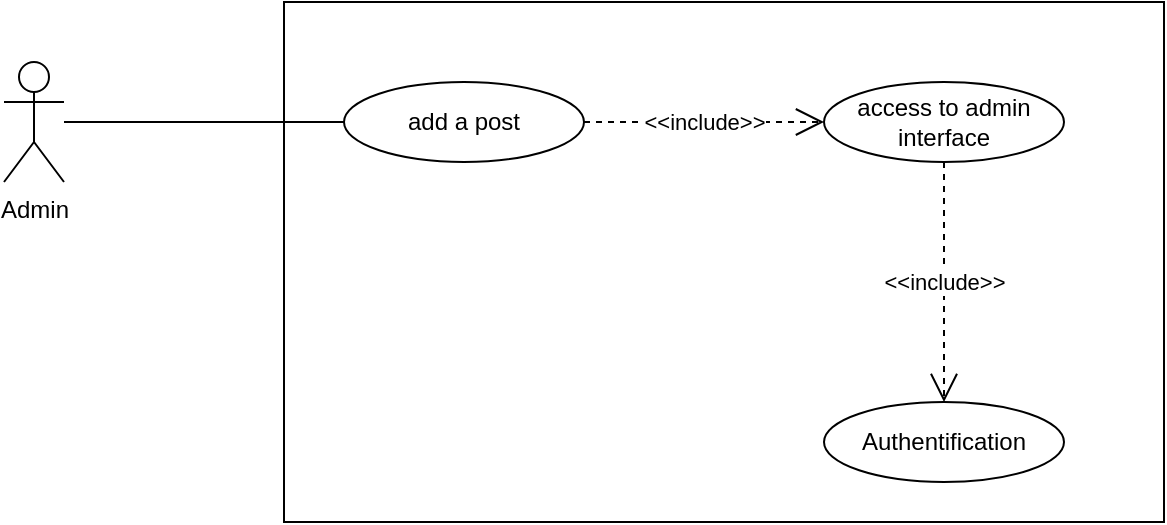 <mxfile version="12.6.5" type="device"><diagram id="zZrbhSqcrDpQhGq3wGrU" name="Page-1"><mxGraphModel dx="782" dy="825" grid="1" gridSize="10" guides="1" tooltips="1" connect="1" arrows="1" fold="1" page="1" pageScale="1" pageWidth="827" pageHeight="1169" math="0" shadow="0"><root><mxCell id="0"/><mxCell id="1" parent="0"/><mxCell id="SnurV5FOQA9wHaOo7EKo-1" value="" style="rounded=0;whiteSpace=wrap;html=1;" vertex="1" parent="1"><mxGeometry x="200" y="120" width="440" height="260" as="geometry"/></mxCell><mxCell id="SnurV5FOQA9wHaOo7EKo-2" value="Admin" style="shape=umlActor;verticalLabelPosition=bottom;labelBackgroundColor=#ffffff;verticalAlign=top;html=1;" vertex="1" parent="1"><mxGeometry x="60" y="150" width="30" height="60" as="geometry"/></mxCell><mxCell id="SnurV5FOQA9wHaOo7EKo-3" value="add a post" style="ellipse;whiteSpace=wrap;html=1;" vertex="1" parent="1"><mxGeometry x="230" y="160" width="120" height="40" as="geometry"/></mxCell><mxCell id="SnurV5FOQA9wHaOo7EKo-4" value="access to admin interface" style="ellipse;whiteSpace=wrap;html=1;" vertex="1" parent="1"><mxGeometry x="470" y="160" width="120" height="40" as="geometry"/></mxCell><mxCell id="SnurV5FOQA9wHaOo7EKo-5" value="Authentification" style="ellipse;whiteSpace=wrap;html=1;" vertex="1" parent="1"><mxGeometry x="470" y="320" width="120" height="40" as="geometry"/></mxCell><mxCell id="SnurV5FOQA9wHaOo7EKo-6" value="&amp;lt;&amp;lt;include&amp;gt;&amp;gt;" style="endArrow=open;endSize=12;dashed=1;html=1;" edge="1" parent="1" source="SnurV5FOQA9wHaOo7EKo-3" target="SnurV5FOQA9wHaOo7EKo-4"><mxGeometry width="160" relative="1" as="geometry"><mxPoint x="380" y="230" as="sourcePoint"/><mxPoint x="540" y="230" as="targetPoint"/></mxGeometry></mxCell><mxCell id="SnurV5FOQA9wHaOo7EKo-7" value="&amp;lt;&amp;lt;include&amp;gt;&amp;gt;" style="endArrow=open;endSize=12;dashed=1;html=1;" edge="1" parent="1" source="SnurV5FOQA9wHaOo7EKo-4" target="SnurV5FOQA9wHaOo7EKo-5"><mxGeometry width="160" relative="1" as="geometry"><mxPoint x="360" y="190" as="sourcePoint"/><mxPoint x="480" y="190" as="targetPoint"/></mxGeometry></mxCell><mxCell id="SnurV5FOQA9wHaOo7EKo-8" value="" style="endArrow=none;html=1;" edge="1" parent="1" source="SnurV5FOQA9wHaOo7EKo-2" target="SnurV5FOQA9wHaOo7EKo-3"><mxGeometry width="50" height="50" relative="1" as="geometry"><mxPoint x="110" y="200" as="sourcePoint"/><mxPoint x="160" y="150" as="targetPoint"/></mxGeometry></mxCell></root></mxGraphModel></diagram></mxfile>